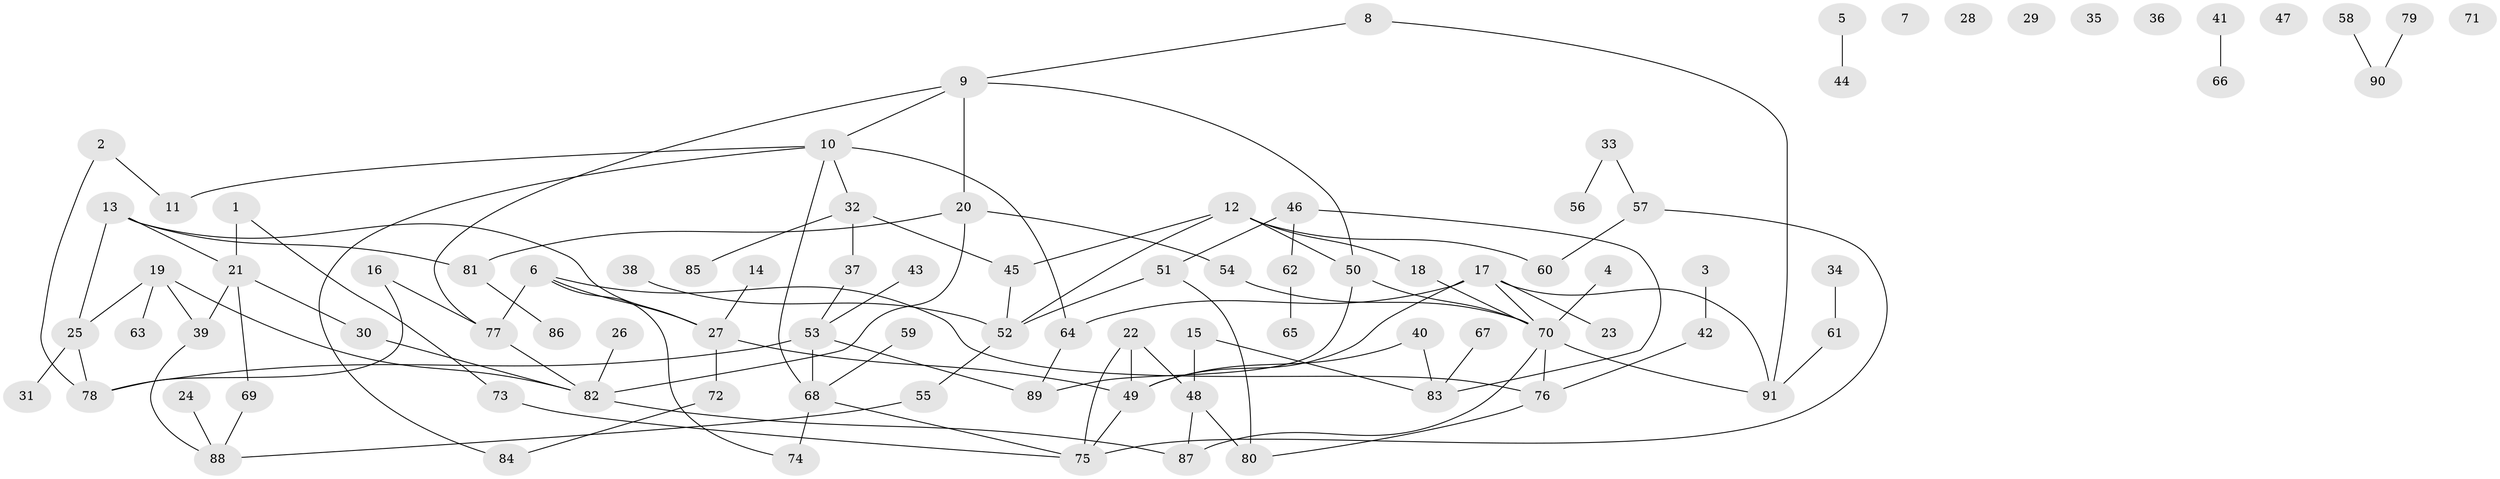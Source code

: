 // coarse degree distribution, {6: 0.06521739130434782, 7: 0.021739130434782608, 4: 0.2391304347826087, 8: 0.021739130434782608, 5: 0.043478260869565216, 2: 0.1956521739130435, 9: 0.021739130434782608, 3: 0.1956521739130435, 1: 0.1956521739130435}
// Generated by graph-tools (version 1.1) at 2025/48/03/04/25 22:48:28]
// undirected, 91 vertices, 114 edges
graph export_dot {
  node [color=gray90,style=filled];
  1;
  2;
  3;
  4;
  5;
  6;
  7;
  8;
  9;
  10;
  11;
  12;
  13;
  14;
  15;
  16;
  17;
  18;
  19;
  20;
  21;
  22;
  23;
  24;
  25;
  26;
  27;
  28;
  29;
  30;
  31;
  32;
  33;
  34;
  35;
  36;
  37;
  38;
  39;
  40;
  41;
  42;
  43;
  44;
  45;
  46;
  47;
  48;
  49;
  50;
  51;
  52;
  53;
  54;
  55;
  56;
  57;
  58;
  59;
  60;
  61;
  62;
  63;
  64;
  65;
  66;
  67;
  68;
  69;
  70;
  71;
  72;
  73;
  74;
  75;
  76;
  77;
  78;
  79;
  80;
  81;
  82;
  83;
  84;
  85;
  86;
  87;
  88;
  89;
  90;
  91;
  1 -- 21;
  1 -- 73;
  2 -- 11;
  2 -- 78;
  3 -- 42;
  4 -- 70;
  5 -- 44;
  6 -- 27;
  6 -- 74;
  6 -- 76;
  6 -- 77;
  8 -- 9;
  8 -- 91;
  9 -- 10;
  9 -- 20;
  9 -- 50;
  9 -- 77;
  10 -- 11;
  10 -- 32;
  10 -- 64;
  10 -- 68;
  10 -- 84;
  12 -- 18;
  12 -- 45;
  12 -- 50;
  12 -- 52;
  12 -- 60;
  13 -- 21;
  13 -- 25;
  13 -- 27;
  13 -- 81;
  14 -- 27;
  15 -- 48;
  15 -- 83;
  16 -- 77;
  16 -- 78;
  17 -- 23;
  17 -- 49;
  17 -- 64;
  17 -- 70;
  17 -- 91;
  18 -- 70;
  19 -- 25;
  19 -- 39;
  19 -- 63;
  19 -- 82;
  20 -- 54;
  20 -- 81;
  20 -- 82;
  21 -- 30;
  21 -- 39;
  21 -- 69;
  22 -- 48;
  22 -- 49;
  22 -- 75;
  24 -- 88;
  25 -- 31;
  25 -- 78;
  26 -- 82;
  27 -- 49;
  27 -- 72;
  30 -- 82;
  32 -- 37;
  32 -- 45;
  32 -- 85;
  33 -- 56;
  33 -- 57;
  34 -- 61;
  37 -- 53;
  38 -- 52;
  39 -- 88;
  40 -- 49;
  40 -- 83;
  41 -- 66;
  42 -- 76;
  43 -- 53;
  45 -- 52;
  46 -- 51;
  46 -- 62;
  46 -- 83;
  48 -- 80;
  48 -- 87;
  49 -- 75;
  50 -- 70;
  50 -- 89;
  51 -- 52;
  51 -- 80;
  52 -- 55;
  53 -- 68;
  53 -- 78;
  53 -- 89;
  54 -- 70;
  55 -- 88;
  57 -- 60;
  57 -- 75;
  58 -- 90;
  59 -- 68;
  61 -- 91;
  62 -- 65;
  64 -- 89;
  67 -- 83;
  68 -- 74;
  68 -- 75;
  69 -- 88;
  70 -- 76;
  70 -- 87;
  70 -- 91;
  72 -- 84;
  73 -- 75;
  76 -- 80;
  77 -- 82;
  79 -- 90;
  81 -- 86;
  82 -- 87;
}
